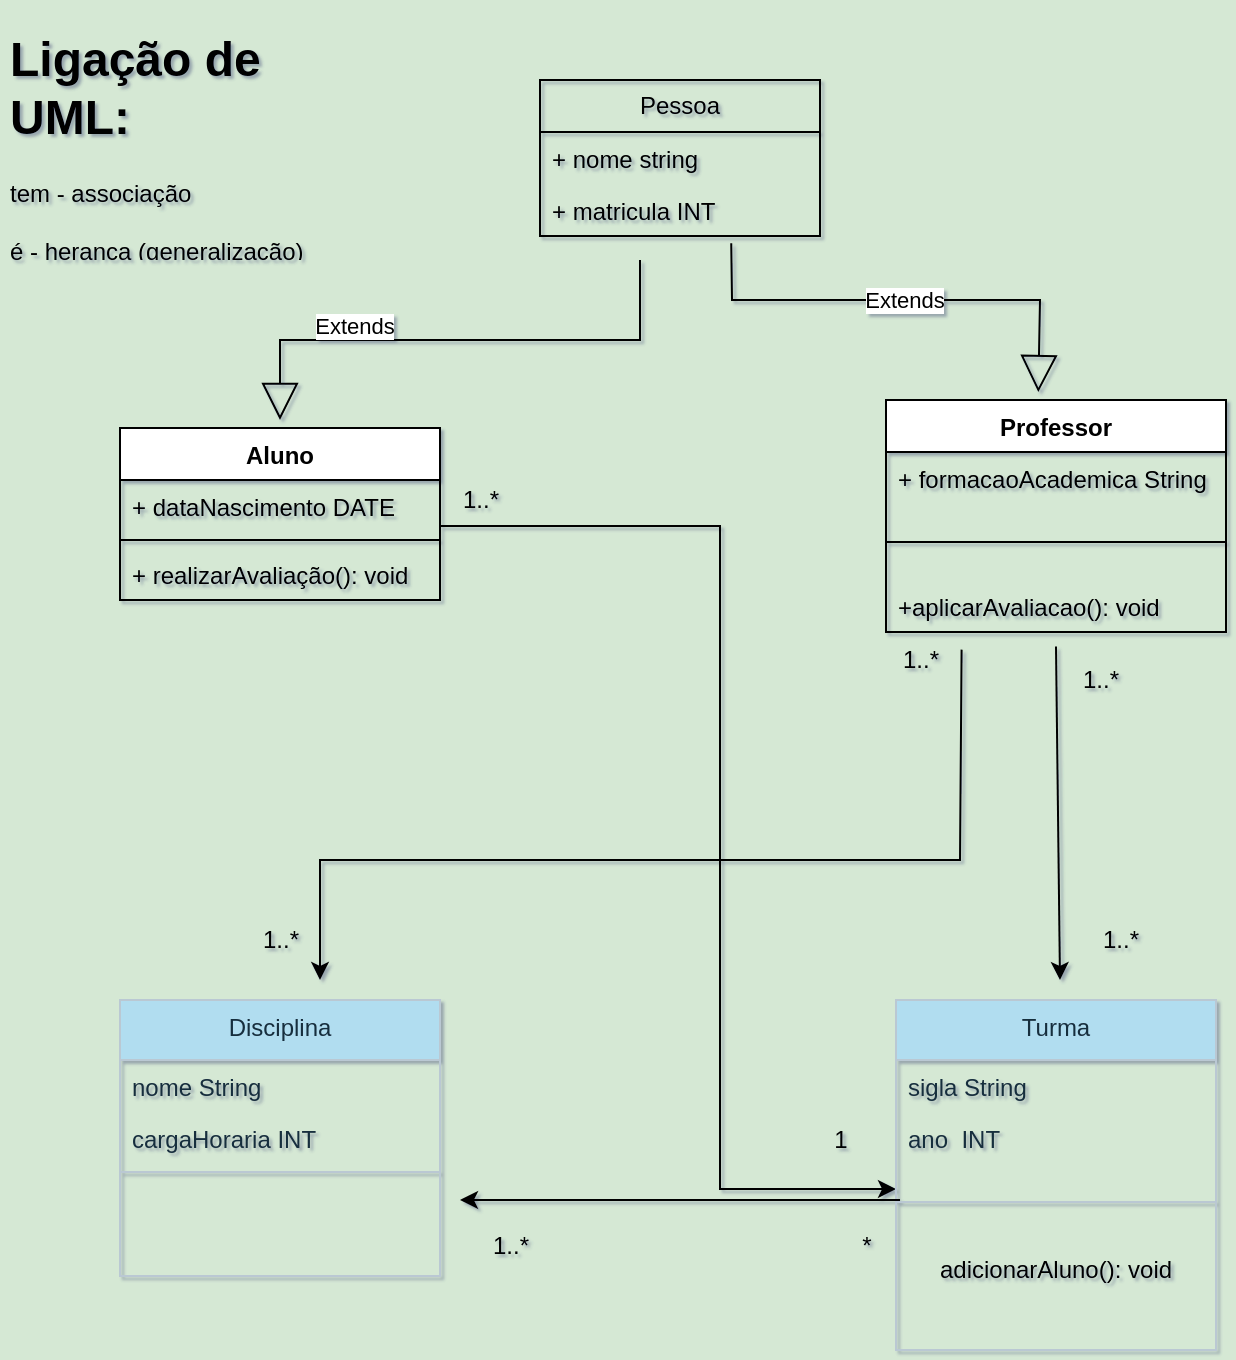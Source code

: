 <mxfile version="21.1.5" type="github">
  <diagram id="C5RBs43oDa-KdzZeNtuy" name="Page-1">
    <mxGraphModel dx="861" dy="488" grid="1" gridSize="10" guides="1" tooltips="1" connect="1" arrows="1" fold="1" page="1" pageScale="1" pageWidth="827" pageHeight="1169" background="#D5E8D4" math="0" shadow="1">
      <root>
        <mxCell id="WIyWlLk6GJQsqaUBKTNV-0" />
        <mxCell id="WIyWlLk6GJQsqaUBKTNV-1" parent="WIyWlLk6GJQsqaUBKTNV-0" />
        <mxCell id="9Wsp_QxcV0jj38QjaUKI-16" style="edgeStyle=elbowEdgeStyle;rounded=0;orthogonalLoop=1;jettySize=auto;html=1;" parent="WIyWlLk6GJQsqaUBKTNV-1" edge="1">
          <mxGeometry relative="1" as="geometry">
            <mxPoint x="508" y="624.5" as="targetPoint" />
            <mxPoint x="280" y="293" as="sourcePoint" />
            <Array as="points">
              <mxPoint x="420" y="570" />
              <mxPoint x="420" y="600" />
              <mxPoint x="400" y="500" />
            </Array>
          </mxGeometry>
        </mxCell>
        <mxCell id="zkfFHV4jXpPFQw0GAbJ--6" value="Disciplina" style="swimlane;fontStyle=0;align=center;verticalAlign=top;childLayout=stackLayout;horizontal=1;startSize=30;horizontalStack=0;resizeParent=1;resizeLast=0;collapsible=1;marginBottom=0;rounded=0;shadow=0;strokeWidth=1;labelBackgroundColor=none;fillColor=#B1DDF0;strokeColor=#BAC8D3;fontColor=#182E3E;" parent="WIyWlLk6GJQsqaUBKTNV-1" vertex="1">
          <mxGeometry x="120" y="530" width="160" height="138" as="geometry">
            <mxRectangle x="130" y="380" width="160" height="26" as="alternateBounds" />
          </mxGeometry>
        </mxCell>
        <mxCell id="zkfFHV4jXpPFQw0GAbJ--7" value="nome String" style="text;align=left;verticalAlign=top;spacingLeft=4;spacingRight=4;overflow=hidden;rotatable=0;points=[[0,0.5],[1,0.5]];portConstraint=eastwest;labelBackgroundColor=none;fontColor=#182E3E;" parent="zkfFHV4jXpPFQw0GAbJ--6" vertex="1">
          <mxGeometry y="30" width="160" height="26" as="geometry" />
        </mxCell>
        <mxCell id="zkfFHV4jXpPFQw0GAbJ--8" value="cargaHoraria INT" style="text;align=left;verticalAlign=top;spacingLeft=4;spacingRight=4;overflow=hidden;rotatable=0;points=[[0,0.5],[1,0.5]];portConstraint=eastwest;rounded=0;shadow=0;html=0;labelBackgroundColor=none;fontColor=#182E3E;" parent="zkfFHV4jXpPFQw0GAbJ--6" vertex="1">
          <mxGeometry y="56" width="160" height="26" as="geometry" />
        </mxCell>
        <mxCell id="zkfFHV4jXpPFQw0GAbJ--9" value="" style="line;html=1;strokeWidth=1;align=left;verticalAlign=middle;spacingTop=-1;spacingLeft=3;spacingRight=3;rotatable=0;labelPosition=right;points=[];portConstraint=eastwest;labelBackgroundColor=none;fillColor=#B1DDF0;strokeColor=#BAC8D3;fontColor=#182E3E;" parent="zkfFHV4jXpPFQw0GAbJ--6" vertex="1">
          <mxGeometry y="82" width="160" height="8" as="geometry" />
        </mxCell>
        <mxCell id="zkfFHV4jXpPFQw0GAbJ--13" value="Turma" style="swimlane;fontStyle=0;align=center;verticalAlign=top;childLayout=stackLayout;horizontal=1;startSize=30;horizontalStack=0;resizeParent=1;resizeLast=0;collapsible=1;marginBottom=0;rounded=0;shadow=0;strokeWidth=1;labelBackgroundColor=none;fillColor=#B1DDF0;strokeColor=#BAC8D3;fontColor=#182E3E;" parent="WIyWlLk6GJQsqaUBKTNV-1" vertex="1">
          <mxGeometry x="508" y="530" width="160" height="175" as="geometry">
            <mxRectangle x="340" y="380" width="170" height="26" as="alternateBounds" />
          </mxGeometry>
        </mxCell>
        <mxCell id="zkfFHV4jXpPFQw0GAbJ--14" value="sigla String&#xa;" style="text;align=left;verticalAlign=top;spacingLeft=4;spacingRight=4;overflow=hidden;rotatable=0;points=[[0,0.5],[1,0.5]];portConstraint=eastwest;labelBackgroundColor=none;fontColor=#182E3E;" parent="zkfFHV4jXpPFQw0GAbJ--13" vertex="1">
          <mxGeometry y="30" width="160" height="26" as="geometry" />
        </mxCell>
        <mxCell id="9Wsp_QxcV0jj38QjaUKI-10" value="ano  INT" style="text;align=left;verticalAlign=top;spacingLeft=4;spacingRight=4;overflow=hidden;rotatable=0;points=[[0,0.5],[1,0.5]];portConstraint=eastwest;labelBackgroundColor=none;fontColor=#182E3E;" parent="zkfFHV4jXpPFQw0GAbJ--13" vertex="1">
          <mxGeometry y="56" width="160" height="26" as="geometry" />
        </mxCell>
        <mxCell id="zkfFHV4jXpPFQw0GAbJ--15" value="" style="line;html=1;strokeWidth=1;align=left;verticalAlign=middle;spacingTop=-1;spacingLeft=3;spacingRight=3;rotatable=0;labelPosition=right;points=[];portConstraint=eastwest;labelBackgroundColor=none;fillColor=#B1DDF0;strokeColor=#BAC8D3;fontColor=#182E3E;" parent="zkfFHV4jXpPFQw0GAbJ--13" vertex="1">
          <mxGeometry y="82" width="160" height="38" as="geometry" />
        </mxCell>
        <mxCell id="9Wsp_QxcV0jj38QjaUKI-12" value="adicionarAluno(): void" style="text;html=1;strokeColor=none;fillColor=none;align=center;verticalAlign=middle;whiteSpace=wrap;rounded=0;" parent="zkfFHV4jXpPFQw0GAbJ--13" vertex="1">
          <mxGeometry y="120" width="160" height="30" as="geometry" />
        </mxCell>
        <mxCell id="9Wsp_QxcV0jj38QjaUKI-17" value="&lt;h1&gt;Ligação de UML:&lt;/h1&gt;&lt;div&gt;tem - associação&lt;/div&gt;&lt;div&gt;&lt;br&gt;&lt;/div&gt;&lt;div&gt;é - herança (generalização)&lt;/div&gt;" style="text;html=1;strokeColor=none;fillColor=none;spacing=5;spacingTop=-20;whiteSpace=wrap;overflow=hidden;rounded=0;" parent="WIyWlLk6GJQsqaUBKTNV-1" vertex="1">
          <mxGeometry x="60" y="40" width="190" height="120" as="geometry" />
        </mxCell>
        <mxCell id="9Wsp_QxcV0jj38QjaUKI-18" value="" style="edgeStyle=none;orthogonalLoop=1;jettySize=auto;html=1;rounded=0;exitX=-0.05;exitY=-0.06;exitDx=0;exitDy=0;exitPerimeter=0;" parent="WIyWlLk6GJQsqaUBKTNV-1" source="9Wsp_QxcV0jj38QjaUKI-55" edge="1">
          <mxGeometry width="100" relative="1" as="geometry">
            <mxPoint x="590" y="360" as="sourcePoint" />
            <mxPoint x="590" y="520" as="targetPoint" />
            <Array as="points" />
          </mxGeometry>
        </mxCell>
        <mxCell id="9Wsp_QxcV0jj38QjaUKI-19" value="" style="edgeStyle=none;orthogonalLoop=1;jettySize=auto;html=1;rounded=0;" parent="WIyWlLk6GJQsqaUBKTNV-1" edge="1">
          <mxGeometry width="100" relative="1" as="geometry">
            <mxPoint x="510" y="630" as="sourcePoint" />
            <mxPoint x="290" y="630" as="targetPoint" />
            <Array as="points" />
          </mxGeometry>
        </mxCell>
        <mxCell id="9Wsp_QxcV0jj38QjaUKI-20" value="" style="edgeStyle=none;orthogonalLoop=1;jettySize=auto;html=1;rounded=0;exitX=1.02;exitY=0.327;exitDx=0;exitDy=0;exitPerimeter=0;" parent="WIyWlLk6GJQsqaUBKTNV-1" source="9Wsp_QxcV0jj38QjaUKI-58" edge="1">
          <mxGeometry width="100" relative="1" as="geometry">
            <mxPoint x="540" y="370" as="sourcePoint" />
            <mxPoint x="220" y="520" as="targetPoint" />
            <Array as="points">
              <mxPoint x="540" y="460" />
              <mxPoint x="220" y="460" />
            </Array>
          </mxGeometry>
        </mxCell>
        <mxCell id="9Wsp_QxcV0jj38QjaUKI-26" value="Aluno" style="swimlane;fontStyle=1;align=center;verticalAlign=top;childLayout=stackLayout;horizontal=1;startSize=26;horizontalStack=0;resizeParent=1;resizeParentMax=0;resizeLast=0;collapsible=1;marginBottom=0;whiteSpace=wrap;html=1;" parent="WIyWlLk6GJQsqaUBKTNV-1" vertex="1">
          <mxGeometry x="120" y="244" width="160" height="86" as="geometry" />
        </mxCell>
        <mxCell id="9Wsp_QxcV0jj38QjaUKI-30" value="+ dataNascimento DATE" style="text;strokeColor=none;fillColor=none;align=left;verticalAlign=top;spacingLeft=4;spacingRight=4;overflow=hidden;rotatable=0;points=[[0,0.5],[1,0.5]];portConstraint=eastwest;whiteSpace=wrap;html=1;" parent="9Wsp_QxcV0jj38QjaUKI-26" vertex="1">
          <mxGeometry y="26" width="160" height="26" as="geometry" />
        </mxCell>
        <mxCell id="9Wsp_QxcV0jj38QjaUKI-28" value="" style="line;strokeWidth=1;fillColor=none;align=left;verticalAlign=middle;spacingTop=-1;spacingLeft=3;spacingRight=3;rotatable=0;labelPosition=right;points=[];portConstraint=eastwest;strokeColor=inherit;" parent="9Wsp_QxcV0jj38QjaUKI-26" vertex="1">
          <mxGeometry y="52" width="160" height="8" as="geometry" />
        </mxCell>
        <mxCell id="9Wsp_QxcV0jj38QjaUKI-29" value="+ realizarAvaliação(): void" style="text;strokeColor=none;fillColor=none;align=left;verticalAlign=top;spacingLeft=4;spacingRight=4;overflow=hidden;rotatable=0;points=[[0,0.5],[1,0.5]];portConstraint=eastwest;whiteSpace=wrap;html=1;" parent="9Wsp_QxcV0jj38QjaUKI-26" vertex="1">
          <mxGeometry y="60" width="160" height="26" as="geometry" />
        </mxCell>
        <mxCell id="9Wsp_QxcV0jj38QjaUKI-31" value="Professor" style="swimlane;fontStyle=1;align=center;verticalAlign=top;childLayout=stackLayout;horizontal=1;startSize=26;horizontalStack=0;resizeParent=1;resizeParentMax=0;resizeLast=0;collapsible=1;marginBottom=0;whiteSpace=wrap;html=1;" parent="WIyWlLk6GJQsqaUBKTNV-1" vertex="1">
          <mxGeometry x="503" y="230" width="170" height="116" as="geometry" />
        </mxCell>
        <mxCell id="9Wsp_QxcV0jj38QjaUKI-32" value="+ formacaoAcademica String" style="text;strokeColor=none;fillColor=none;align=left;verticalAlign=top;spacingLeft=4;spacingRight=4;overflow=hidden;rotatable=0;points=[[0,0.5],[1,0.5]];portConstraint=eastwest;whiteSpace=wrap;html=1;" parent="9Wsp_QxcV0jj38QjaUKI-31" vertex="1">
          <mxGeometry y="26" width="170" height="26" as="geometry" />
        </mxCell>
        <mxCell id="9Wsp_QxcV0jj38QjaUKI-33" value="" style="line;strokeWidth=1;fillColor=none;align=left;verticalAlign=middle;spacingTop=-1;spacingLeft=3;spacingRight=3;rotatable=0;labelPosition=right;points=[];portConstraint=eastwest;strokeColor=inherit;" parent="9Wsp_QxcV0jj38QjaUKI-31" vertex="1">
          <mxGeometry y="52" width="170" height="38" as="geometry" />
        </mxCell>
        <mxCell id="9Wsp_QxcV0jj38QjaUKI-34" value="+aplicarAvaliacao(): void" style="text;strokeColor=none;fillColor=none;align=left;verticalAlign=top;spacingLeft=4;spacingRight=4;overflow=hidden;rotatable=0;points=[[0,0.5],[1,0.5]];portConstraint=eastwest;whiteSpace=wrap;html=1;" parent="9Wsp_QxcV0jj38QjaUKI-31" vertex="1">
          <mxGeometry y="90" width="170" height="26" as="geometry" />
        </mxCell>
        <mxCell id="9Wsp_QxcV0jj38QjaUKI-44" value="Pessoa" style="swimlane;fontStyle=0;childLayout=stackLayout;horizontal=1;startSize=26;fillColor=none;horizontalStack=0;resizeParent=1;resizeParentMax=0;resizeLast=0;collapsible=1;marginBottom=0;whiteSpace=wrap;html=1;" parent="WIyWlLk6GJQsqaUBKTNV-1" vertex="1">
          <mxGeometry x="330" y="70" width="140" height="78" as="geometry" />
        </mxCell>
        <mxCell id="9Wsp_QxcV0jj38QjaUKI-45" value="+ nome string" style="text;strokeColor=none;fillColor=none;align=left;verticalAlign=top;spacingLeft=4;spacingRight=4;overflow=hidden;rotatable=0;points=[[0,0.5],[1,0.5]];portConstraint=eastwest;whiteSpace=wrap;html=1;" parent="9Wsp_QxcV0jj38QjaUKI-44" vertex="1">
          <mxGeometry y="26" width="140" height="26" as="geometry" />
        </mxCell>
        <mxCell id="9Wsp_QxcV0jj38QjaUKI-46" value="+ matricula INT" style="text;strokeColor=none;fillColor=none;align=left;verticalAlign=top;spacingLeft=4;spacingRight=4;overflow=hidden;rotatable=0;points=[[0,0.5],[1,0.5]];portConstraint=eastwest;whiteSpace=wrap;html=1;" parent="9Wsp_QxcV0jj38QjaUKI-44" vertex="1">
          <mxGeometry y="52" width="140" height="26" as="geometry" />
        </mxCell>
        <mxCell id="9Wsp_QxcV0jj38QjaUKI-51" value="1..*" style="text;html=1;align=center;verticalAlign=middle;resizable=0;points=[];autosize=1;strokeColor=none;fillColor=none;" parent="WIyWlLk6GJQsqaUBKTNV-1" vertex="1">
          <mxGeometry x="280" y="265" width="40" height="30" as="geometry" />
        </mxCell>
        <mxCell id="9Wsp_QxcV0jj38QjaUKI-52" value="1" style="text;html=1;align=center;verticalAlign=middle;resizable=0;points=[];autosize=1;strokeColor=none;fillColor=none;" parent="WIyWlLk6GJQsqaUBKTNV-1" vertex="1">
          <mxGeometry x="465" y="585" width="30" height="30" as="geometry" />
        </mxCell>
        <mxCell id="9Wsp_QxcV0jj38QjaUKI-53" value="*" style="text;html=1;align=center;verticalAlign=middle;resizable=0;points=[];autosize=1;strokeColor=none;fillColor=none;" parent="WIyWlLk6GJQsqaUBKTNV-1" vertex="1">
          <mxGeometry x="478" y="638" width="30" height="30" as="geometry" />
        </mxCell>
        <mxCell id="9Wsp_QxcV0jj38QjaUKI-54" value="1..*" style="text;html=1;align=center;verticalAlign=middle;resizable=0;points=[];autosize=1;strokeColor=none;fillColor=none;" parent="WIyWlLk6GJQsqaUBKTNV-1" vertex="1">
          <mxGeometry x="295" y="638" width="40" height="30" as="geometry" />
        </mxCell>
        <mxCell id="9Wsp_QxcV0jj38QjaUKI-55" value="1..*" style="text;html=1;align=center;verticalAlign=middle;resizable=0;points=[];autosize=1;strokeColor=none;fillColor=none;" parent="WIyWlLk6GJQsqaUBKTNV-1" vertex="1">
          <mxGeometry x="590" y="355" width="40" height="30" as="geometry" />
        </mxCell>
        <mxCell id="9Wsp_QxcV0jj38QjaUKI-56" value="1..*" style="text;html=1;align=center;verticalAlign=middle;resizable=0;points=[];autosize=1;strokeColor=none;fillColor=none;" parent="WIyWlLk6GJQsqaUBKTNV-1" vertex="1">
          <mxGeometry x="600" y="485" width="40" height="30" as="geometry" />
        </mxCell>
        <mxCell id="9Wsp_QxcV0jj38QjaUKI-57" value="1..*" style="text;html=1;align=center;verticalAlign=middle;resizable=0;points=[];autosize=1;strokeColor=none;fillColor=none;" parent="WIyWlLk6GJQsqaUBKTNV-1" vertex="1">
          <mxGeometry x="180" y="485" width="40" height="30" as="geometry" />
        </mxCell>
        <mxCell id="9Wsp_QxcV0jj38QjaUKI-58" value="1..*" style="text;html=1;align=center;verticalAlign=middle;resizable=0;points=[];autosize=1;strokeColor=none;fillColor=none;" parent="WIyWlLk6GJQsqaUBKTNV-1" vertex="1">
          <mxGeometry x="500" y="345" width="40" height="30" as="geometry" />
        </mxCell>
        <mxCell id="9Wsp_QxcV0jj38QjaUKI-61" value="Extends" style="endArrow=block;endSize=16;endFill=0;html=1;rounded=0;exitX=0.683;exitY=1.138;exitDx=0;exitDy=0;exitPerimeter=0;entryX=0.448;entryY=-0.034;entryDx=0;entryDy=0;entryPerimeter=0;" parent="WIyWlLk6GJQsqaUBKTNV-1" source="9Wsp_QxcV0jj38QjaUKI-46" target="9Wsp_QxcV0jj38QjaUKI-31" edge="1">
          <mxGeometry width="160" relative="1" as="geometry">
            <mxPoint x="310" y="430" as="sourcePoint" />
            <mxPoint x="470" y="430" as="targetPoint" />
            <Array as="points">
              <mxPoint x="426" y="180" />
              <mxPoint x="580" y="180" />
            </Array>
          </mxGeometry>
        </mxCell>
        <mxCell id="9Wsp_QxcV0jj38QjaUKI-63" value="Extends" style="endArrow=block;endSize=16;endFill=0;html=1;rounded=0;" parent="WIyWlLk6GJQsqaUBKTNV-1" edge="1">
          <mxGeometry x="0.412" y="-7" width="160" relative="1" as="geometry">
            <mxPoint x="380" y="160" as="sourcePoint" />
            <mxPoint x="200" y="240" as="targetPoint" />
            <Array as="points">
              <mxPoint x="380" y="200" />
              <mxPoint x="200" y="200" />
            </Array>
            <mxPoint as="offset" />
          </mxGeometry>
        </mxCell>
      </root>
    </mxGraphModel>
  </diagram>
</mxfile>
